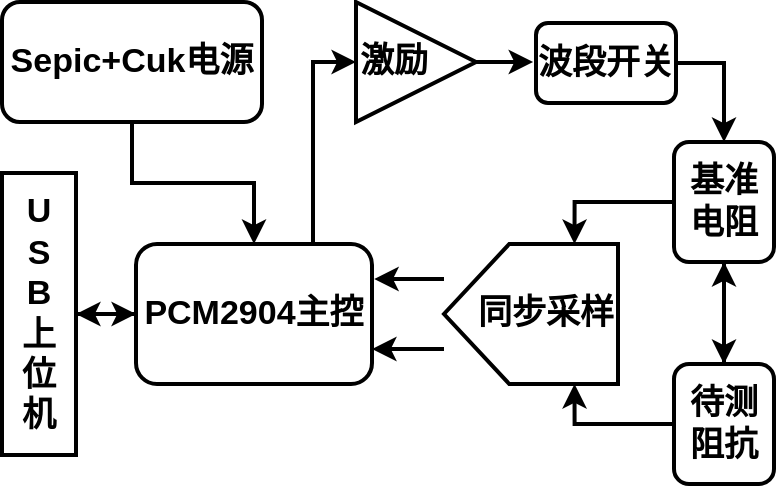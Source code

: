 <mxfile version="14.9.7" type="github">
  <diagram id="yB_mHN6GY6BzG0z-iYq4" name="Page-1">
    <mxGraphModel dx="593" dy="306" grid="0" gridSize="10" guides="1" tooltips="1" connect="1" arrows="1" fold="1" page="1" pageScale="1" pageWidth="827" pageHeight="1169" math="0" shadow="0">
      <root>
        <mxCell id="0" />
        <mxCell id="1" parent="0" />
        <mxCell id="rMIFAQmevB3NfBjgwPL5-41" style="edgeStyle=orthogonalEdgeStyle;rounded=0;orthogonalLoop=1;jettySize=auto;html=1;exitX=0.75;exitY=0;exitDx=0;exitDy=0;entryX=0;entryY=0.5;entryDx=0;entryDy=0;strokeWidth=2;" edge="1" parent="1" source="rMIFAQmevB3NfBjgwPL5-1" target="rMIFAQmevB3NfBjgwPL5-5">
          <mxGeometry relative="1" as="geometry" />
        </mxCell>
        <mxCell id="rMIFAQmevB3NfBjgwPL5-49" style="edgeStyle=orthogonalEdgeStyle;rounded=0;orthogonalLoop=1;jettySize=auto;html=1;entryX=1;entryY=0.5;entryDx=0;entryDy=0;strokeWidth=2;" edge="1" parent="1" source="rMIFAQmevB3NfBjgwPL5-1" target="rMIFAQmevB3NfBjgwPL5-23">
          <mxGeometry relative="1" as="geometry" />
        </mxCell>
        <mxCell id="rMIFAQmevB3NfBjgwPL5-1" value="&lt;font style=&quot;font-size: 17px&quot;&gt;&lt;b&gt;PCM2904主控&lt;/b&gt;&lt;/font&gt;" style="rounded=1;whiteSpace=wrap;html=1;strokeWidth=2;" vertex="1" parent="1">
          <mxGeometry x="381" y="317" width="118" height="70" as="geometry" />
        </mxCell>
        <mxCell id="rMIFAQmevB3NfBjgwPL5-48" style="edgeStyle=orthogonalEdgeStyle;rounded=0;orthogonalLoop=1;jettySize=auto;html=1;strokeWidth=2;" edge="1" parent="1" source="rMIFAQmevB3NfBjgwPL5-2" target="rMIFAQmevB3NfBjgwPL5-1">
          <mxGeometry relative="1" as="geometry" />
        </mxCell>
        <mxCell id="rMIFAQmevB3NfBjgwPL5-2" value="&lt;b&gt;&lt;font style=&quot;font-size: 17px&quot;&gt;Sepic+Cuk电源&lt;/font&gt;&lt;/b&gt;" style="rounded=1;whiteSpace=wrap;html=1;strokeWidth=2;" vertex="1" parent="1">
          <mxGeometry x="314" y="196" width="130" height="60" as="geometry" />
        </mxCell>
        <mxCell id="rMIFAQmevB3NfBjgwPL5-44" style="edgeStyle=orthogonalEdgeStyle;rounded=0;orthogonalLoop=1;jettySize=auto;html=1;exitX=1;exitY=0.5;exitDx=0;exitDy=0;strokeWidth=2;" edge="1" parent="1" source="rMIFAQmevB3NfBjgwPL5-5">
          <mxGeometry relative="1" as="geometry">
            <mxPoint x="579.571" y="226" as="targetPoint" />
          </mxGeometry>
        </mxCell>
        <mxCell id="rMIFAQmevB3NfBjgwPL5-5" value="&lt;div align=&quot;left&quot;&gt;&lt;b&gt;&lt;font style=&quot;font-size: 17px&quot;&gt;激励&lt;/font&gt;&lt;/b&gt;&lt;/div&gt;" style="triangle;whiteSpace=wrap;html=1;strokeWidth=2;align=left;" vertex="1" parent="1">
          <mxGeometry x="491" y="196" width="60" height="60" as="geometry" />
        </mxCell>
        <mxCell id="rMIFAQmevB3NfBjgwPL5-18" style="edgeStyle=orthogonalEdgeStyle;rounded=0;orthogonalLoop=1;jettySize=auto;html=1;entryX=0.5;entryY=0;entryDx=0;entryDy=0;strokeWidth=2;" edge="1" parent="1" source="rMIFAQmevB3NfBjgwPL5-13" target="rMIFAQmevB3NfBjgwPL5-17">
          <mxGeometry relative="1" as="geometry" />
        </mxCell>
        <mxCell id="rMIFAQmevB3NfBjgwPL5-38" style="edgeStyle=orthogonalEdgeStyle;rounded=0;orthogonalLoop=1;jettySize=auto;html=1;entryX=0;entryY=0.25;entryDx=0;entryDy=0;strokeWidth=2;" edge="1" parent="1" source="rMIFAQmevB3NfBjgwPL5-13" target="rMIFAQmevB3NfBjgwPL5-28">
          <mxGeometry relative="1" as="geometry" />
        </mxCell>
        <mxCell id="rMIFAQmevB3NfBjgwPL5-13" value="&lt;b&gt;&lt;font style=&quot;font-size: 17px&quot;&gt;基准电阻&lt;/font&gt;&lt;/b&gt;" style="rounded=1;whiteSpace=wrap;html=1;strokeWidth=2;" vertex="1" parent="1">
          <mxGeometry x="650" y="266" width="50" height="60" as="geometry" />
        </mxCell>
        <mxCell id="rMIFAQmevB3NfBjgwPL5-19" style="edgeStyle=orthogonalEdgeStyle;rounded=0;orthogonalLoop=1;jettySize=auto;html=1;entryX=0.5;entryY=1;entryDx=0;entryDy=0;strokeWidth=2;" edge="1" parent="1" source="rMIFAQmevB3NfBjgwPL5-17" target="rMIFAQmevB3NfBjgwPL5-13">
          <mxGeometry relative="1" as="geometry" />
        </mxCell>
        <mxCell id="rMIFAQmevB3NfBjgwPL5-39" style="edgeStyle=orthogonalEdgeStyle;rounded=0;orthogonalLoop=1;jettySize=auto;html=1;entryX=1;entryY=0.25;entryDx=0;entryDy=0;strokeWidth=2;" edge="1" parent="1" source="rMIFAQmevB3NfBjgwPL5-17" target="rMIFAQmevB3NfBjgwPL5-28">
          <mxGeometry relative="1" as="geometry" />
        </mxCell>
        <mxCell id="rMIFAQmevB3NfBjgwPL5-17" value="&lt;b&gt;&lt;font style=&quot;font-size: 17px&quot;&gt;待测阻抗&lt;/font&gt;&lt;/b&gt;" style="rounded=1;whiteSpace=wrap;html=1;strokeWidth=2;" vertex="1" parent="1">
          <mxGeometry x="650" y="377" width="50" height="60" as="geometry" />
        </mxCell>
        <mxCell id="rMIFAQmevB3NfBjgwPL5-50" style="edgeStyle=orthogonalEdgeStyle;rounded=0;orthogonalLoop=1;jettySize=auto;html=1;entryX=0;entryY=0.5;entryDx=0;entryDy=0;strokeWidth=2;" edge="1" parent="1" source="rMIFAQmevB3NfBjgwPL5-23" target="rMIFAQmevB3NfBjgwPL5-1">
          <mxGeometry relative="1" as="geometry" />
        </mxCell>
        <mxCell id="rMIFAQmevB3NfBjgwPL5-23" value="&lt;div&gt;&lt;b&gt;&lt;font style=&quot;font-size: 17px&quot;&gt;U&lt;/font&gt;&lt;/b&gt;&lt;/div&gt;&lt;div&gt;&lt;b&gt;&lt;font style=&quot;font-size: 17px&quot;&gt;S&lt;/font&gt;&lt;/b&gt;&lt;/div&gt;&lt;div&gt;&lt;b&gt;&lt;font style=&quot;font-size: 17px&quot;&gt;B&lt;/font&gt;&lt;/b&gt;&lt;/div&gt;&lt;div&gt;&lt;b&gt;&lt;font style=&quot;font-size: 17px&quot;&gt;上&lt;/font&gt;&lt;/b&gt;&lt;/div&gt;&lt;div&gt;&lt;b&gt;&lt;font style=&quot;font-size: 17px&quot;&gt;位&lt;/font&gt;&lt;/b&gt;&lt;/div&gt;&lt;div&gt;&lt;b&gt;&lt;font style=&quot;font-size: 17px&quot;&gt;机&lt;/font&gt;&lt;/b&gt;&lt;/div&gt;" style="rounded=0;whiteSpace=wrap;html=1;strokeWidth=2;" vertex="1" parent="1">
          <mxGeometry x="314" y="281.5" width="37" height="141" as="geometry" />
        </mxCell>
        <mxCell id="rMIFAQmevB3NfBjgwPL5-35" style="edgeStyle=orthogonalEdgeStyle;rounded=0;orthogonalLoop=1;jettySize=auto;html=1;exitX=0.75;exitY=1;exitDx=0;exitDy=0;entryX=1;entryY=0.75;entryDx=0;entryDy=0;strokeWidth=2;" edge="1" parent="1" source="rMIFAQmevB3NfBjgwPL5-28" target="rMIFAQmevB3NfBjgwPL5-1">
          <mxGeometry relative="1" as="geometry" />
        </mxCell>
        <mxCell id="rMIFAQmevB3NfBjgwPL5-42" style="edgeStyle=orthogonalEdgeStyle;rounded=0;orthogonalLoop=1;jettySize=auto;html=1;exitX=0.25;exitY=1;exitDx=0;exitDy=0;strokeWidth=2;" edge="1" parent="1" source="rMIFAQmevB3NfBjgwPL5-28">
          <mxGeometry relative="1" as="geometry">
            <mxPoint x="500.143" y="334.571" as="targetPoint" />
          </mxGeometry>
        </mxCell>
        <mxCell id="rMIFAQmevB3NfBjgwPL5-28" value="&lt;div align=&quot;right&quot;&gt;&lt;b&gt;&lt;font style=&quot;font-size: 17px&quot;&gt;同步采样&lt;/font&gt;&lt;/b&gt;&lt;/div&gt;" style="shape=offPageConnector;whiteSpace=wrap;html=1;strokeWidth=2;direction=south;align=right;" vertex="1" parent="1">
          <mxGeometry x="535" y="317" width="87" height="70" as="geometry" />
        </mxCell>
        <mxCell id="rMIFAQmevB3NfBjgwPL5-47" style="edgeStyle=orthogonalEdgeStyle;rounded=0;orthogonalLoop=1;jettySize=auto;html=1;strokeWidth=2;" edge="1" parent="1" source="rMIFAQmevB3NfBjgwPL5-43" target="rMIFAQmevB3NfBjgwPL5-13">
          <mxGeometry relative="1" as="geometry">
            <Array as="points">
              <mxPoint x="675" y="227" />
            </Array>
          </mxGeometry>
        </mxCell>
        <mxCell id="rMIFAQmevB3NfBjgwPL5-43" value="&lt;b&gt;&lt;font style=&quot;font-size: 17px&quot;&gt;波段开关&lt;/font&gt;&lt;/b&gt;" style="rounded=1;whiteSpace=wrap;html=1;strokeWidth=2;" vertex="1" parent="1">
          <mxGeometry x="581" y="206.5" width="70" height="40" as="geometry" />
        </mxCell>
      </root>
    </mxGraphModel>
  </diagram>
</mxfile>
